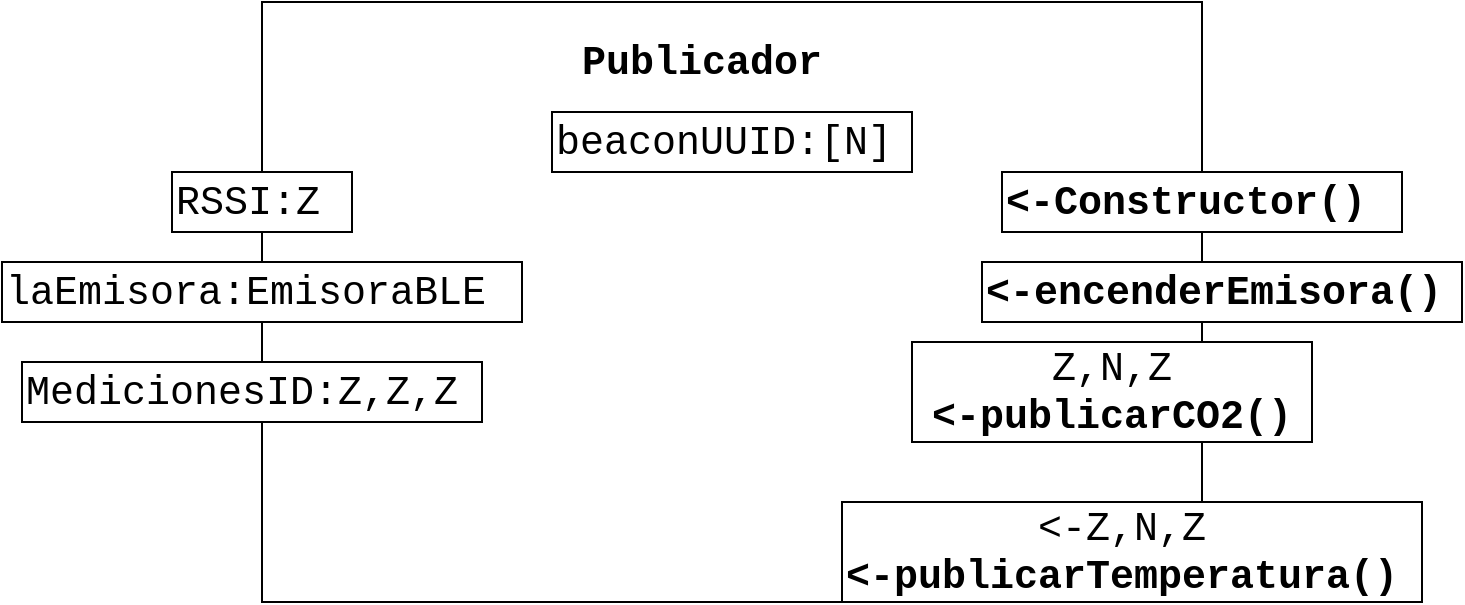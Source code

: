 <mxfile version="15.3.2" type="device"><diagram id="f2PshWvLLz-c4w3LTA6s" name="Page-1"><mxGraphModel dx="1422" dy="705" grid="1" gridSize="10" guides="1" tooltips="1" connect="1" arrows="1" fold="1" page="1" pageScale="1" pageWidth="827" pageHeight="1169" math="0" shadow="0"><root><mxCell id="0"/><mxCell id="1" parent="0"/><mxCell id="ga-JdbQxjGmKx5PD-8jg-1" value="" style="rounded=0;whiteSpace=wrap;html=1;" parent="1" vertex="1"><mxGeometry x="150" y="70" width="470" height="300" as="geometry"/></mxCell><mxCell id="ga-JdbQxjGmKx5PD-8jg-2" value="Publicador" style="text;html=1;strokeColor=none;fillColor=none;align=center;verticalAlign=middle;whiteSpace=wrap;rounded=0;fontStyle=1;fontFamily=Courier New;fontSize=20;" parent="1" vertex="1"><mxGeometry x="290" y="90" width="160" height="20" as="geometry"/></mxCell><mxCell id="ga-JdbQxjGmKx5PD-8jg-3" value="RSSI:Z" style="rounded=0;whiteSpace=wrap;html=1;fontFamily=Courier New;fontSize=20;align=left;fontStyle=0;autosize=1;" parent="1" vertex="1"><mxGeometry x="105" y="155" width="90" height="30" as="geometry"/></mxCell><mxCell id="ga-JdbQxjGmKx5PD-8jg-4" value="&lt;b&gt;&amp;lt;-Constructor()&lt;/b&gt;" style="rounded=0;whiteSpace=wrap;html=1;fontFamily=Courier New;fontSize=20;align=left;fontStyle=0;autosize=1;" parent="1" vertex="1"><mxGeometry x="520" y="155" width="200" height="30" as="geometry"/></mxCell><mxCell id="ga-JdbQxjGmKx5PD-8jg-6" value="&lt;span style=&quot;text-align: left&quot;&gt;Z,N,Z&lt;/span&gt;&lt;b&gt;&lt;br&gt;&amp;lt;-publicarCO2()&lt;/b&gt;" style="rounded=0;whiteSpace=wrap;html=1;fontFamily=Courier New;fontSize=20;align=center;fontStyle=0;autosize=1;" parent="1" vertex="1"><mxGeometry x="475" y="240" width="200" height="50" as="geometry"/></mxCell><mxCell id="ga-JdbQxjGmKx5PD-8jg-7" value="beaconUUID:[N]" style="rounded=0;whiteSpace=wrap;html=1;fontFamily=Courier New;fontSize=20;align=left;fontStyle=0;autosize=1;" parent="1" vertex="1"><mxGeometry x="295" y="125" width="180" height="30" as="geometry"/></mxCell><mxCell id="PfPrYHHq38RxERc1oi4n-2" value="&lt;b&gt;&amp;lt;-encenderEmisora()&lt;/b&gt;" style="rounded=0;whiteSpace=wrap;html=1;fontFamily=Courier New;fontSize=20;align=left;fontStyle=0;autosize=1;" parent="1" vertex="1"><mxGeometry x="510" y="200" width="240" height="30" as="geometry"/></mxCell><mxCell id="PfPrYHHq38RxERc1oi4n-3" value="&lt;div style=&quot;text-align: center&quot;&gt;&lt;span&gt;&amp;lt;-Z,N,Z&lt;/span&gt;&lt;/div&gt;&lt;b&gt;&amp;lt;-publicarTemperatura()&lt;/b&gt;" style="rounded=0;whiteSpace=wrap;html=1;fontFamily=Courier New;fontSize=20;align=left;fontStyle=0;autosize=1;" parent="1" vertex="1"><mxGeometry x="440" y="320" width="290" height="50" as="geometry"/></mxCell><mxCell id="PfPrYHHq38RxERc1oi4n-4" value="laEmisora:EmisoraBLE" style="rounded=0;whiteSpace=wrap;html=1;fontFamily=Courier New;fontSize=20;align=left;fontStyle=0;autosize=1;" parent="1" vertex="1"><mxGeometry x="20" y="200" width="260" height="30" as="geometry"/></mxCell><mxCell id="PfPrYHHq38RxERc1oi4n-5" value="MedicionesID:Z,Z,Z" style="rounded=0;whiteSpace=wrap;html=1;fontFamily=Courier New;fontSize=20;align=left;fontStyle=0;autosize=1;" parent="1" vertex="1"><mxGeometry x="30" y="250" width="230" height="30" as="geometry"/></mxCell></root></mxGraphModel></diagram></mxfile>